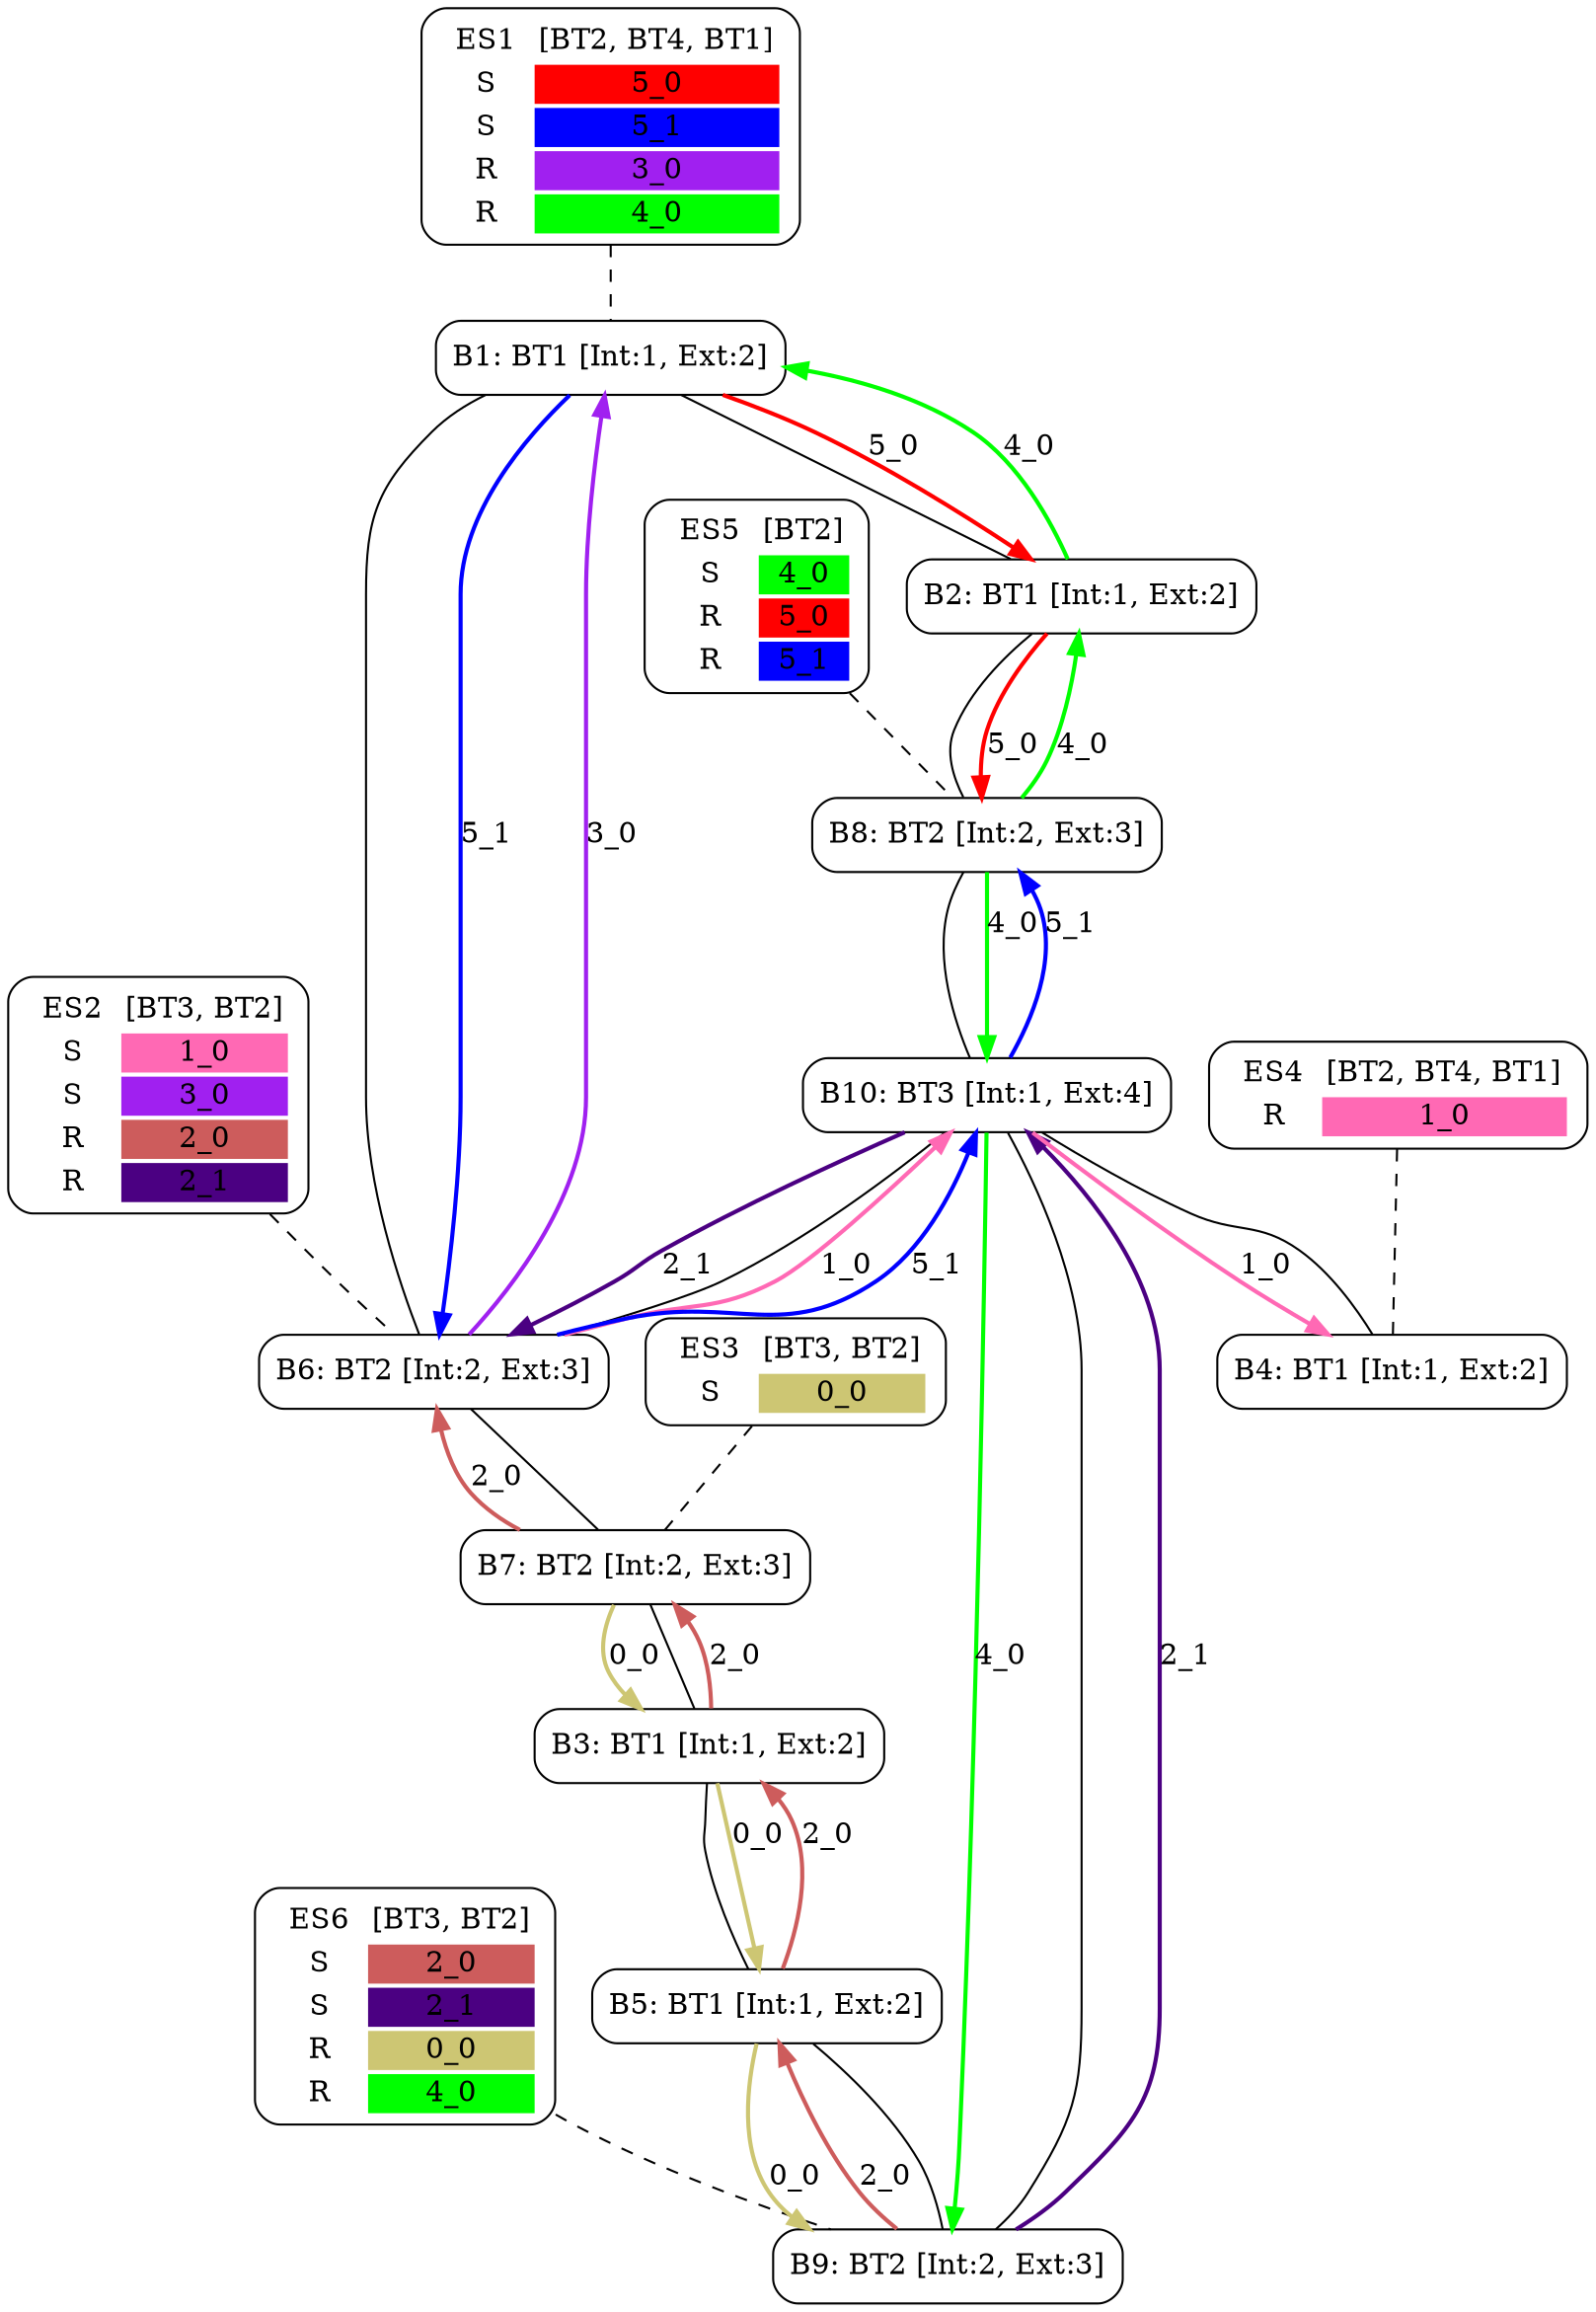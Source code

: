 digraph network {
  ES1 [ label=<<TABLE  BORDER="0"><TR> <TD ALIGN="CENTER" BORDER="0"> ES1 </TD> <TD>[BT2, BT4, BT1]</TD> </TR><TR><TD>S</TD><TD BGCOLOR="red">5_0</TD></TR>
<TR><TD>S</TD><TD BGCOLOR="blue">5_1</TD></TR>
<TR><TD>R</TD><TD BGCOLOR="purple">3_0</TD></TR>
<TR><TD>R</TD><TD BGCOLOR="green">4_0</TD></TR>
</TABLE>> shape="box" style="rounded" ];
  ES2 [ label=<<TABLE  BORDER="0"><TR> <TD ALIGN="CENTER" BORDER="0"> ES2 </TD> <TD>[BT3, BT2]</TD> </TR><TR><TD>S</TD><TD BGCOLOR="hotpink">1_0</TD></TR>
<TR><TD>S</TD><TD BGCOLOR="purple">3_0</TD></TR>
<TR><TD>R</TD><TD BGCOLOR="indianred">2_0</TD></TR>
<TR><TD>R</TD><TD BGCOLOR="indigo">2_1</TD></TR>
</TABLE>> shape="box" style="rounded" ];
  ES3 [ label=<<TABLE  BORDER="0"><TR> <TD ALIGN="CENTER" BORDER="0"> ES3 </TD> <TD>[BT3, BT2]</TD> </TR><TR><TD>S</TD><TD BGCOLOR="khaki3">0_0</TD></TR>
</TABLE>> shape="box" style="rounded" ];
  ES4 [ label=<<TABLE  BORDER="0"><TR> <TD ALIGN="CENTER" BORDER="0"> ES4 </TD> <TD>[BT2, BT4, BT1]</TD> </TR><TR><TD>R</TD><TD BGCOLOR="hotpink">1_0</TD></TR>
</TABLE>> shape="box" style="rounded" ];
  ES5 [ label=<<TABLE  BORDER="0"><TR> <TD ALIGN="CENTER" BORDER="0"> ES5 </TD> <TD>[BT2]</TD> </TR><TR><TD>S</TD><TD BGCOLOR="green">4_0</TD></TR>
<TR><TD>R</TD><TD BGCOLOR="red">5_0</TD></TR>
<TR><TD>R</TD><TD BGCOLOR="blue">5_1</TD></TR>
</TABLE>> shape="box" style="rounded" ];
  ES6 [ label=<<TABLE  BORDER="0"><TR> <TD ALIGN="CENTER" BORDER="0"> ES6 </TD> <TD>[BT3, BT2]</TD> </TR><TR><TD>S</TD><TD BGCOLOR="indianred">2_0</TD></TR>
<TR><TD>S</TD><TD BGCOLOR="indigo">2_1</TD></TR>
<TR><TD>R</TD><TD BGCOLOR="khaki3">0_0</TD></TR>
<TR><TD>R</TD><TD BGCOLOR="green">4_0</TD></TR>
</TABLE>> shape="box" style="rounded" ];
  B1 [ label="B1: BT1 [Int:1, Ext:2]" shape="box" style="rounded" ];
  B2 [ label="B2: BT1 [Int:1, Ext:2]" shape="box" style="rounded" ];
  B3 [ label="B3: BT1 [Int:1, Ext:2]" shape="box" style="rounded" ];
  B4 [ label="B4: BT1 [Int:1, Ext:2]" shape="box" style="rounded" ];
  B5 [ label="B5: BT1 [Int:1, Ext:2]" shape="box" style="rounded" ];
  B6 [ label="B6: BT2 [Int:2, Ext:3]" shape="box" style="rounded" ];
  B7 [ label="B7: BT2 [Int:2, Ext:3]" shape="box" style="rounded" ];
  B8 [ label="B8: BT2 [Int:2, Ext:3]" shape="box" style="rounded" ];
  B9 [ label="B9: BT2 [Int:2, Ext:3]" shape="box" style="rounded" ];
  B10 [ label="B10: BT3 [Int:1, Ext:4]" shape="box" style="rounded" ];
  ES1 -> B1 [ style="dashed" arrowhead="none" ];
  ES2 -> B6 [ style="dashed" arrowhead="none" ];
  ES3 -> B7 [ style="dashed" arrowhead="none" ];
  ES4 -> B4 [ style="dashed" arrowhead="none" ];
  ES5 -> B8 [ style="dashed" arrowhead="none" ];
  ES6 -> B9 [ style="dashed" arrowhead="none" ];
  B1 -> B2 [ arrowhead="none" ];
  B1 -> B6 [ arrowhead="none" ];
  B2 -> B8 [ arrowhead="none" ];
  B3 -> B5 [ arrowhead="none" ];
  B3 -> B7 [ arrowhead="none" ];
  B4 -> B10 [ arrowhead="none" ];
  B5 -> B9 [ arrowhead="none" ];
  B6 -> B7 [ arrowhead="none" ];
  B6 -> B10 [ arrowhead="none" ];
  B8 -> B10 [ arrowhead="none" ];
  B9 -> B10 [ arrowhead="none" ];
  B7 -> B3 [ label="0_0" color="khaki3" style="bold" ];
  B3 -> B5 [ label="0_0" color="khaki3" style="bold" ];
  B5 -> B9 [ label="0_0" color="khaki3" style="bold" ];
  B6 -> B10 [ label="1_0" color="hotpink" style="bold" ];
  B10 -> B4 [ label="1_0" color="hotpink" style="bold" ];
  B9 -> B5 [ label="2_0" color="indianred" style="bold" ];
  B5 -> B3 [ label="2_0" color="indianred" style="bold" ];
  B3 -> B7 [ label="2_0" color="indianred" style="bold" ];
  B7 -> B6 [ label="2_0" color="indianred" style="bold" ];
  B9 -> B10 [ label="2_1" color="indigo" style="bold" ];
  B10 -> B6 [ label="2_1" color="indigo" style="bold" ];
  B6 -> B1 [ label="3_0" color="purple" style="bold" ];
  B8 -> B2 [ label="4_0" color="green" style="bold" ];
  B8 -> B10 [ label="4_0" color="green" style="bold" ];
  B2 -> B1 [ label="4_0" color="green" style="bold" ];
  B10 -> B9 [ label="4_0" color="green" style="bold" ];
  B1 -> B2 [ label="5_0" color="red" style="bold" ];
  B2 -> B8 [ label="5_0" color="red" style="bold" ];
  B1 -> B6 [ label="5_1" color="blue" style="bold" ];
  B6 -> B10 [ label="5_1" color="blue" style="bold" ];
  B10 -> B8 [ label="5_1" color="blue" style="bold" ];
}
